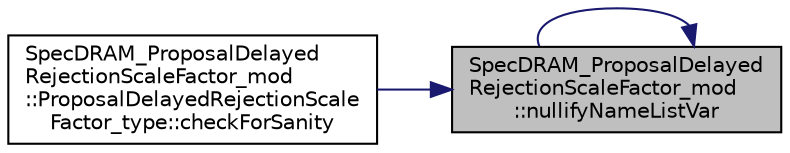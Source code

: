 digraph "SpecDRAM_ProposalDelayedRejectionScaleFactor_mod::nullifyNameListVar"
{
 // LATEX_PDF_SIZE
  edge [fontname="Helvetica",fontsize="10",labelfontname="Helvetica",labelfontsize="10"];
  node [fontname="Helvetica",fontsize="10",shape=record];
  rankdir="RL";
  Node1 [label="SpecDRAM_ProposalDelayed\lRejectionScaleFactor_mod\l::nullifyNameListVar",height=0.2,width=0.4,color="black", fillcolor="grey75", style="filled", fontcolor="black",tooltip=" "];
  Node1 -> Node2 [dir="back",color="midnightblue",fontsize="10",style="solid",fontname="Helvetica"];
  Node2 [label="SpecDRAM_ProposalDelayed\lRejectionScaleFactor_mod\l::ProposalDelayedRejectionScale\lFactor_type::checkForSanity",height=0.2,width=0.4,color="black", fillcolor="white", style="filled",URL="$structSpecDRAM__ProposalDelayedRejectionScaleFactor__mod_1_1ProposalDelayedRejectionScaleFactor__type.html#aad200498b8432fa3bdf7381e6c0ccc3b",tooltip=" "];
  Node1 -> Node1 [dir="back",color="midnightblue",fontsize="10",style="solid",fontname="Helvetica"];
}
